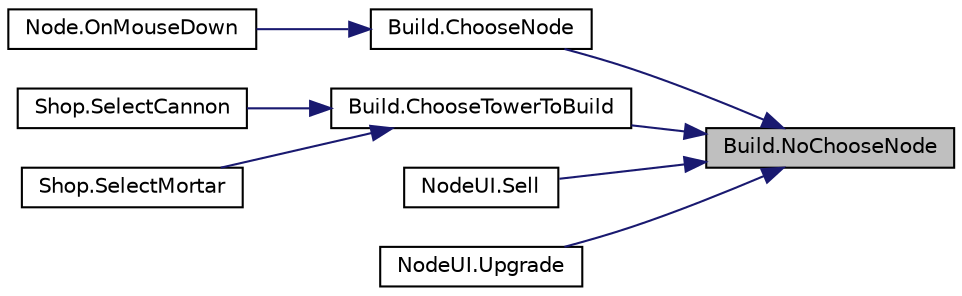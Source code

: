 digraph "Build.NoChooseNode"
{
 // LATEX_PDF_SIZE
  edge [fontname="Helvetica",fontsize="10",labelfontname="Helvetica",labelfontsize="10"];
  node [fontname="Helvetica",fontsize="10",shape=record];
  rankdir="RL";
  Node1 [label="Build.NoChooseNode",height=0.2,width=0.4,color="black", fillcolor="grey75", style="filled", fontcolor="black",tooltip="Функция отмены выбора поля игры"];
  Node1 -> Node2 [dir="back",color="midnightblue",fontsize="10",style="solid"];
  Node2 [label="Build.ChooseNode",height=0.2,width=0.4,color="black", fillcolor="white", style="filled",URL="$class_build.html#a3ca1e9582eb316849ae3d70ff3f53217",tooltip="Функция выбора поля игры для постройки башни"];
  Node2 -> Node3 [dir="back",color="midnightblue",fontsize="10",style="solid"];
  Node3 [label="Node.OnMouseDown",height=0.2,width=0.4,color="black", fillcolor="white", style="filled",URL="$class_node.html#a19932b50442315b328e96987ea7cdbe1",tooltip=" "];
  Node1 -> Node4 [dir="back",color="midnightblue",fontsize="10",style="solid"];
  Node4 [label="Build.ChooseTowerToBuild",height=0.2,width=0.4,color="black", fillcolor="white", style="filled",URL="$class_build.html#acffe47d512477c5a9f4f60ac75d7a26b",tooltip=" "];
  Node4 -> Node5 [dir="back",color="midnightblue",fontsize="10",style="solid"];
  Node5 [label="Shop.SelectCannon",height=0.2,width=0.4,color="black", fillcolor="white", style="filled",URL="$class_shop.html#a97404e9d4c2065fc6d6b478a42e6d679",tooltip="Функция выбора Башни 1"];
  Node4 -> Node6 [dir="back",color="midnightblue",fontsize="10",style="solid"];
  Node6 [label="Shop.SelectMortar",height=0.2,width=0.4,color="black", fillcolor="white", style="filled",URL="$class_shop.html#acdb3964548d987970f2707f51ee94759",tooltip="Функция выбора Башни 2"];
  Node1 -> Node7 [dir="back",color="midnightblue",fontsize="10",style="solid"];
  Node7 [label="NodeUI.Sell",height=0.2,width=0.4,color="black", fillcolor="white", style="filled",URL="$class_node_u_i.html#a3cf94e06d8487a629ddbb01c3ff57753",tooltip="Кнопка для продажи"];
  Node1 -> Node8 [dir="back",color="midnightblue",fontsize="10",style="solid"];
  Node8 [label="NodeUI.Upgrade",height=0.2,width=0.4,color="black", fillcolor="white", style="filled",URL="$class_node_u_i.html#a55f989bf1b4231d76dd2dfc281962982",tooltip="Кнопка для улучшения"];
}
